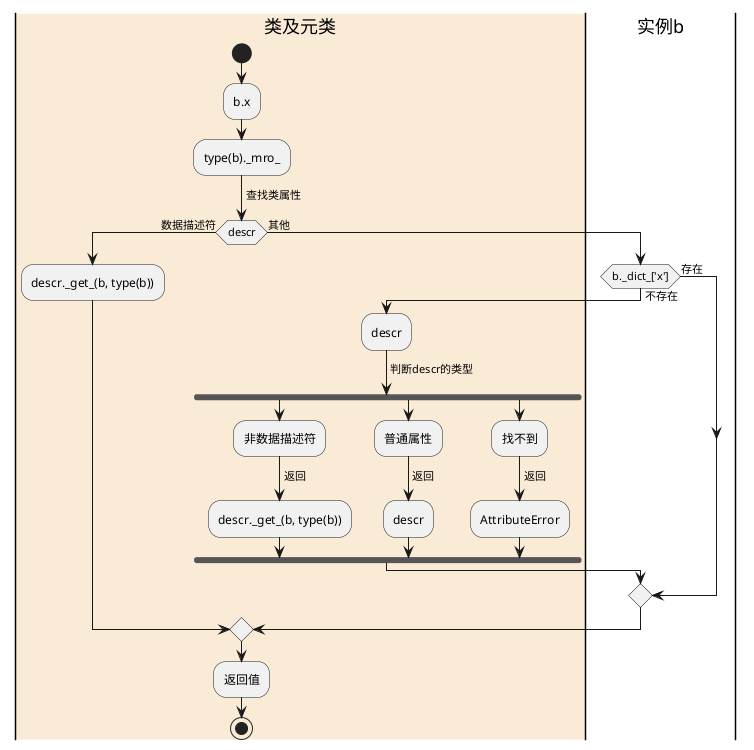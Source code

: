 @startuml

|#AntiqueWhite|类及元类|
start
:b.x;
:type(b)._mro_;
-> 查找类属性;
if (descr) then (数据描述符)
    :descr._get_(b, type(b));
else (其他)
    |实例b|
    if (b._dict_['x']) then (不存在)
        |类及元类|
        :descr;
        -> 判断descr的类型;
            fork
                :非数据描述符;
                -> 返回;
                :descr._get_(b, type(b));
            fork again
                :普通属性;
                -> 返回;
                :descr;
            fork again
                :找不到;
                -> 返回;
                :AttributeError;
            end fork
    else (存在)
    endif
endif
:返回值;
stop
@enduml
